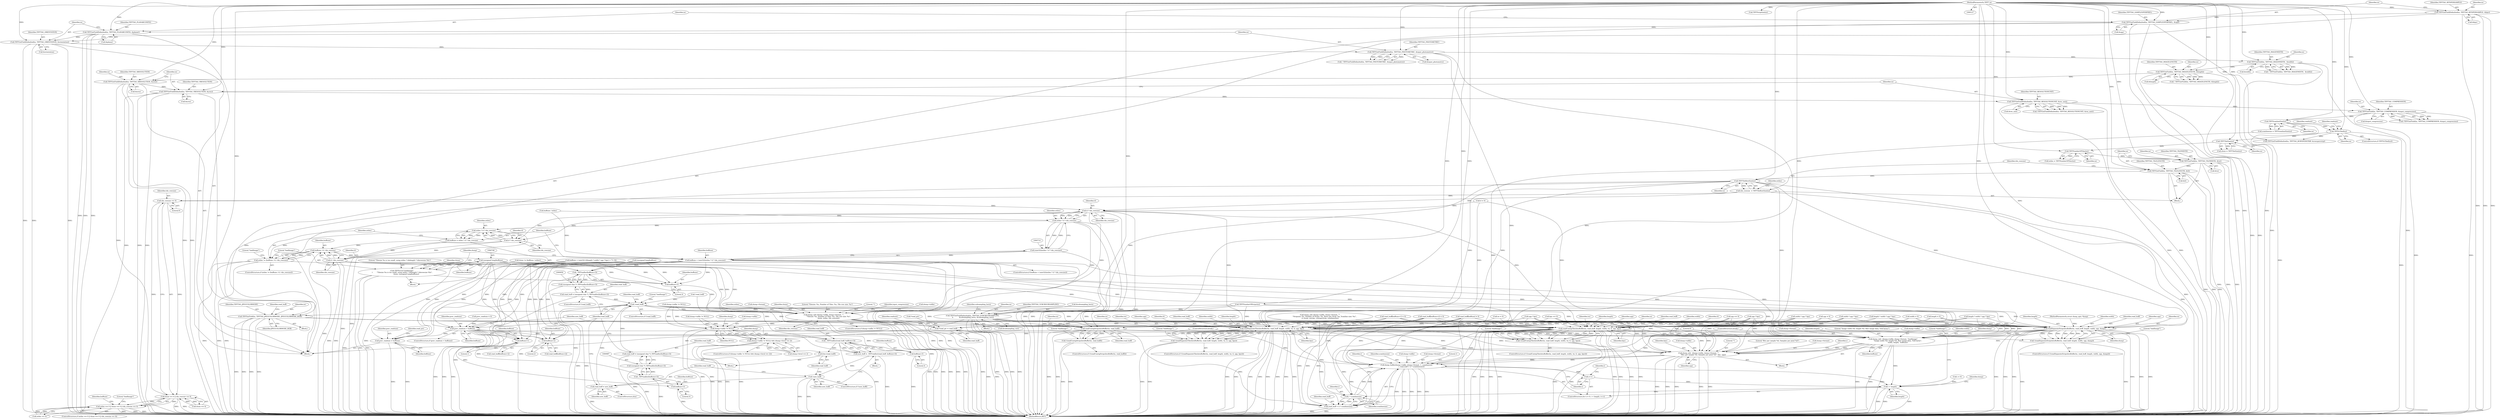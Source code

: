 digraph "0_libtiff_83a4b92815ea04969d494416eaae3d4c6b338e4a#diff-c8b4b355f9b5c06d585b23138e1c185f_5@pointer" {
"1000664" [label="(Call,TIFFGetField(in, TIFFTAG_TILELENGTH, &tl))"];
"1000659" [label="(Call,TIFFGetField(in, TIFFTAG_TILEWIDTH, &tw))"];
"1000657" [label="(Call,TIFFNumberOfTiles(in))"];
"1000653" [label="(Call,TIFFTileSize(in))"];
"1000645" [label="(Call,TIFFIsTiled(in))"];
"1000422" [label="(Call,TIFFScanlineSize(in))"];
"1000304" [label="(Call,TIFFGetField(in, TIFFTAG_COMPRESSION, &input_compression))"];
"1000294" [label="(Call,TIFFGetFieldDefaulted(in, TIFFTAG_RESOLUTIONUNIT, &res_unit))"];
"1000287" [label="(Call,TIFFGetFieldDefaulted(in, TIFFTAG_YRESOLUTION, &yres))"];
"1000282" [label="(Call,TIFFGetFieldDefaulted(in, TIFFTAG_XRESOLUTION, &xres))"];
"1000274" [label="(Call,TIFFGetField(in, TIFFTAG_IMAGELENGTH, &length))"];
"1000264" [label="(Call,TIFFGetField(in, TIFFTAG_IMAGEWIDTH,  &width))"];
"1000254" [label="(Call,TIFFGetFieldDefaulted(in, TIFFTAG_PHOTOMETRIC, &input_photometric))"];
"1000247" [label="(Call,TIFFGetFieldDefaulted(in, TIFFTAG_ORIENTATION, &orientation))"];
"1000242" [label="(Call,TIFFGetFieldDefaulted(in, TIFFTAG_PLANARCONFIG, &planar))"];
"1000237" [label="(Call,TIFFGetFieldDefaulted(in, TIFFTAG_SAMPLESPERPIXEL, &spp))"];
"1000232" [label="(Call,TIFFGetFieldDefaulted(in, TIFFTAG_BITSPERSAMPLE, &bps))"];
"1000128" [label="(MethodParameterIn,TIFF* in)"];
"1000671" [label="(Call,TIFFTileRowSize(in))"];
"1000669" [label="(Call,tile_rowsize  = TIFFTileRowSize(in))"];
"1000682" [label="(Call,tile_rowsize == 0)"];
"1000678" [label="(Call,tlsize == 0 || tile_rowsize == 0)"];
"1000674" [label="(Call,ntiles == 0 || tlsize == 0 || tile_rowsize == 0)"];
"1000717" [label="(Call,tl * tile_rowsize)"];
"1000715" [label="(Call,ntiles * tl * tile_rowsize)"];
"1000713" [label="(Call,(uint32)(ntiles * tl * tile_rowsize))"];
"1000711" [label="(Call,buffsize < (uint32)(ntiles * tl * tile_rowsize))"];
"1000960" [label="(Call,_TIFFmalloc(buffsize+3))"];
"1000958" [label="(Call,(unsigned char *)_TIFFmalloc(buffsize+3))"];
"1000956" [label="(Call,read_buff = (unsigned char *)_TIFFmalloc(buffsize+3))"];
"1000997" [label="(Call,!read_buff)"];
"1001028" [label="(Call,*read_ptr = read_buff)"];
"1001043" [label="(Call,readContigStripsIntoBuffer(in, read_buff))"];
"1001042" [label="(Call,!(readContigStripsIntoBuffer(in, read_buff)))"];
"1001170" [label="(Call,dump_buffer(dump->infile, dump->format, 1, scanlinesize, \n                  i, read_buff + (i * scanlinesize)))"];
"1001168" [label="(Call,i++)"];
"1001165" [label="(Call,i < length)"];
"1001182" [label="(Call,i * scanlinesize)"];
"1001180" [label="(Call,read_buff + (i * scanlinesize))"];
"1001057" [label="(Call,readSeparateStripsIntoBuffer(in, read_buff, length, width, spp, dump))"];
"1001056" [label="(Call,!(readSeparateStripsIntoBuffer(in, read_buff, length, width, spp, dump)))"];
"1001138" [label="(Call,dump_info  (dump->infile, dump->format, \"loadImage\", \n                \"Image width %d, length %d, Raw image data, %4d bytes\",\n                width, length,  buffsize))"];
"1001150" [label="(Call,dump_info  (dump->infile, dump->format, \"\", \n                \"Bits per sample %d, Samples per pixel %d\", bps, spp))"];
"1001080" [label="(Call,readContigTilesIntoBuffer(in, read_buff, length, width, tw, tl, spp, bps))"];
"1001079" [label="(Call,!(readContigTilesIntoBuffer(in, read_buff, length, width, tw, tl, spp, bps)))"];
"1001100" [label="(Call,readSeparateTilesIntoBuffer(in, read_buff, length, width, tw, tl, spp, bps))"];
"1001099" [label="(Call,!(readSeparateTilesIntoBuffer(in, read_buff, length, width, tw, tl, spp, bps)))"];
"1000961" [label="(Call,buffsize+3)"];
"1000967" [label="(Call,prev_readsize < buffsize)"];
"1000973" [label="(Call,_TIFFrealloc(read_buff, buffsize+3))"];
"1000971" [label="(Call,new_buff = _TIFFrealloc(read_buff, buffsize+3))"];
"1000979" [label="(Call,!new_buff)"];
"1000993" [label="(Call,read_buff = new_buff)"];
"1000982" [label="(Call,free (read_buff))"];
"1000975" [label="(Call,buffsize+3)"];
"1000988" [label="(Call,_TIFFmalloc(buffsize+3))"];
"1000986" [label="(Call,(unsigned char *)_TIFFmalloc(buffsize+3))"];
"1000984" [label="(Call,read_buff = (unsigned char *)_TIFFmalloc(buffsize+3))"];
"1000989" [label="(Call,buffsize+3)"];
"1001014" [label="(Call,buffsize+1)"];
"1001021" [label="(Call,buffsize+2)"];
"1001025" [label="(Call,prev_readsize = buffsize)"];
"1000723" [label="(Call,ntiles * tl * tile_rowsize)"];
"1000721" [label="(Call,buffsize = ntiles * tl * tile_rowsize)"];
"1000731" [label="(Call,buffsize / tl / tile_rowsize)"];
"1000729" [label="(Call,ntiles != (buffsize / tl / tile_rowsize))"];
"1000756" [label="(Call,dump_info (dump->infile, dump->format, \"\", \n                 \"Tilesize: %u, Number of Tiles: %u, Tile row size: %u\",\n                 tlsize, ntiles, tile_rowsize))"];
"1001127" [label="(Call,dump->infile != NULL)"];
"1001126" [label="(Call,(dump->infile != NULL) && (dump->level == 2))"];
"1000747" [label="(Call,(unsigned long)buffsize)"];
"1000743" [label="(Call,TIFFError(\"loadImage\",\n\t        \"Tilesize %u is too small, using ntiles * tilelength * tilerowsize %lu\",\n                tlsize, (unsigned long)buffsize))"];
"1000725" [label="(Call,tl * tile_rowsize)"];
"1000733" [label="(Call,tl / tile_rowsize)"];
"1000914" [label="(Call,TIFFSetField(in, TIFFTAG_JPEGCOLORMODE, JPEGCOLORMODE_RGB))"];
"1000925" [label="(Call,TIFFGetFieldDefaulted(in, TIFFTAG_YCBCRSUBSAMPLING,\n \t\t           &subsampling_horiz, &subsampling_vert))"];
"1001142" [label="(Call,dump->format)"];
"1000253" [label="(Call,! TIFFGetFieldDefaulted(in, TIFFTAG_PHOTOMETRIC, &input_photometric))"];
"1000660" [label="(Identifier,in)"];
"1000718" [label="(Identifier,tl)"];
"1000264" [label="(Call,TIFFGetField(in, TIFFTAG_IMAGEWIDTH,  &width))"];
"1000744" [label="(Literal,\"loadImage\")"];
"1001033" [label="(Identifier,readunit)"];
"1000243" [label="(Identifier,in)"];
"1000670" [label="(Identifier,tile_rowsize)"];
"1000293" [label="(Call,!TIFFGetFieldDefaulted(in, TIFFTAG_RESOLUTIONUNIT, &res_unit))"];
"1001088" [label="(Identifier,bps)"];
"1000646" [label="(Identifier,in)"];
"1001182" [label="(Call,i * scanlinesize)"];
"1001085" [label="(Identifier,tw)"];
"1000976" [label="(Identifier,buffsize)"];
"1000422" [label="(Call,TIFFScanlineSize(in))"];
"1000756" [label="(Call,dump_info (dump->infile, dump->format, \"\", \n                 \"Tilesize: %u, Number of Tiles: %u, Tile row size: %u\",\n                 tlsize, ntiles, tile_rowsize))"];
"1001060" [label="(Identifier,length)"];
"1001179" [label="(Identifier,i)"];
"1000132" [label="(Block,)"];
"1000729" [label="(Call,ntiles != (buffsize / tl / tile_rowsize))"];
"1000749" [label="(Identifier,buffsize)"];
"1000263" [label="(Call,! TIFFGetField(in, TIFFTAG_IMAGEWIDTH,  &width))"];
"1001178" [label="(Identifier,scanlinesize)"];
"1000972" [label="(Identifier,new_buff)"];
"1000984" [label="(Call,read_buff = (unsigned char *)_TIFFmalloc(buffsize+3))"];
"1000975" [label="(Call,buffsize+3)"];
"1000970" [label="(Block,)"];
"1000738" [label="(Literal,\"loadImage\")"];
"1000678" [label="(Call,tlsize == 0 || tile_rowsize == 0)"];
"1000296" [label="(Identifier,TIFFTAG_RESOLUTIONUNIT)"];
"1000979" [label="(Call,!new_buff)"];
"1000986" [label="(Call,(unsigned char *)_TIFFmalloc(buffsize+3))"];
"1000289" [label="(Identifier,TIFFTAG_YRESOLUTION)"];
"1000873" [label="(Call,width * spp * bps)"];
"1001083" [label="(Identifier,length)"];
"1000734" [label="(Identifier,tl)"];
"1000645" [label="(Call,TIFFIsTiled(in))"];
"1000757" [label="(Call,dump->infile)"];
"1000916" [label="(Identifier,TIFFTAG_JPEGCOLORMODE)"];
"1000284" [label="(Identifier,TIFFTAG_XRESOLUTION)"];
"1000128" [label="(MethodParameterIn,TIFF* in)"];
"1000209" [label="(Call,tl = 0)"];
"1001011" [label="(Call,read_buff[buffsize+1] = 0)"];
"1001078" [label="(ControlStructure,if (!(readContigTilesIntoBuffer(in, read_buff, length, width, tw, tl, spp, bps))))"];
"1000992" [label="(ControlStructure,else)"];
"1000659" [label="(Call,TIFFGetField(in, TIFFTAG_TILEWIDTH, &tw))"];
"1000743" [label="(Call,TIFFError(\"loadImage\",\n\t        \"Tilesize %u is too small, using ntiles * tilelength * tilerowsize %lu\",\n                tlsize, (unsigned long)buffsize))"];
"1000700" [label="(Call,buffsize / ntiles)"];
"1000723" [label="(Call,ntiles * tl * tile_rowsize)"];
"1000674" [label="(Call,ntiles == 0 || tlsize == 0 || tile_rowsize == 0)"];
"1000285" [label="(Call,&xres)"];
"1001099" [label="(Call,!(readSeparateTilesIntoBuffer(in, read_buff, length, width, tw, tl, spp, bps)))"];
"1001187" [label="(MethodReturn,RET)"];
"1000664" [label="(Call,TIFFGetField(in, TIFFTAG_TILELENGTH, &tl))"];
"1000667" [label="(Call,&tl)"];
"1000257" [label="(Call,&input_photometric)"];
"1001045" [label="(Identifier,read_buff)"];
"1001161" [label="(ControlStructure,for (i = 0; i < length; i++))"];
"1000250" [label="(Call,&orientation)"];
"1001181" [label="(Identifier,read_buff)"];
"1000893" [label="(Call,dump_info (dump->infile, dump->format, \"\",\n                 \"Stripsize: %u, Number of Strips: %u, Rows per Strip: %u, Scanline size: %u\",\n\t\t stsize, nstrips, rowsperstrip, scanlinesize))"];
"1001087" [label="(Identifier,spp)"];
"1000657" [label="(Call,TIFFNumberOfTiles(in))"];
"1001022" [label="(Identifier,buffsize)"];
"1000966" [label="(ControlStructure,if (prev_readsize < buffsize))"];
"1000766" [label="(Identifier,ntiles)"];
"1000290" [label="(Call,&yres)"];
"1001105" [label="(Identifier,tw)"];
"1001012" [label="(Call,read_buff[buffsize+1])"];
"1001057" [label="(Call,readSeparateStripsIntoBuffer(in, read_buff, length, width, spp, dump))"];
"1000982" [label="(Call,free (read_buff))"];
"1001125" [label="(ControlStructure,if ((dump->infile != NULL) && (dump->level == 2)))"];
"1000732" [label="(Identifier,buffsize)"];
"1000306" [label="(Identifier,TIFFTAG_COMPRESSION)"];
"1000675" [label="(Call,ntiles == 0)"];
"1000957" [label="(Identifier,read_buff)"];
"1001079" [label="(Call,!(readContigTilesIntoBuffer(in, read_buff, length, width, tw, tl, spp, bps)))"];
"1000725" [label="(Call,tl * tile_rowsize)"];
"1001006" [label="(Call,read_buff[buffsize] = 0)"];
"1000297" [label="(Call,&res_unit)"];
"1001081" [label="(Identifier,in)"];
"1000925" [label="(Call,TIFFGetFieldDefaulted(in, TIFFTAG_YCBCRSUBSAMPLING,\n \t\t           &subsampling_horiz, &subsampling_vert))"];
"1000781" [label="(Call,TIFFStripSize(in))"];
"1000661" [label="(Identifier,TIFFTAG_TILEWIDTH)"];
"1000658" [label="(Identifier,in)"];
"1001149" [label="(Identifier,buffsize)"];
"1001019" [label="(Call,read_buff[buffsize+2])"];
"1000731" [label="(Call,buffsize / tl / tile_rowsize)"];
"1001137" [label="(Block,)"];
"1001066" [label="(Literal,\"loadImage\")"];
"1000713" [label="(Call,(uint32)(ntiles * tl * tile_rowsize))"];
"1000851" [label="(Call,buffsize < (uint32) (((length * width * spp * bps) + 7) / 8))"];
"1001107" [label="(Identifier,spp)"];
"1000983" [label="(Identifier,read_buff)"];
"1000721" [label="(Call,buffsize = ntiles * tl * tile_rowsize)"];
"1000720" [label="(Block,)"];
"1000760" [label="(Call,dump->format)"];
"1000294" [label="(Call,TIFFGetFieldDefaulted(in, TIFFTAG_RESOLUTIONUNIT, &res_unit))"];
"1000235" [label="(Call,&bps)"];
"1000973" [label="(Call,_TIFFrealloc(read_buff, buffsize+3))"];
"1000716" [label="(Identifier,ntiles)"];
"1001015" [label="(Identifier,buffsize)"];
"1001018" [label="(Call,read_buff[buffsize+2] = 0)"];
"1000960" [label="(Call,_TIFFmalloc(buffsize+3))"];
"1000283" [label="(Identifier,in)"];
"1000288" [label="(Identifier,in)"];
"1001162" [label="(Call,i = 0)"];
"1000981" [label="(Block,)"];
"1000928" [label="(Call,&subsampling_horiz)"];
"1001027" [label="(Identifier,buffsize)"];
"1000662" [label="(Call,&tw)"];
"1001031" [label="(Identifier,read_buff)"];
"1001055" [label="(ControlStructure,if (!(readSeparateStripsIntoBuffer(in, read_buff, length, width, spp, dump))))"];
"1000969" [label="(Identifier,buffsize)"];
"1000276" [label="(Identifier,TIFFTAG_IMAGELENGTH)"];
"1001016" [label="(Literal,1)"];
"1000989" [label="(Call,buffsize+3)"];
"1001148" [label="(Identifier,length)"];
"1000728" [label="(ControlStructure,if (ntiles != (buffsize / tl / tile_rowsize)))"];
"1001030" [label="(Identifier,read_ptr)"];
"1000875" [label="(Call,spp * bps)"];
"1000287" [label="(Call,TIFFGetFieldDefaulted(in, TIFFTAG_YRESOLUTION, &yres))"];
"1000961" [label="(Call,buffsize+3)"];
"1001131" [label="(Identifier,NULL)"];
"1000248" [label="(Identifier,in)"];
"1001008" [label="(Identifier,read_buff)"];
"1001071" [label="(ControlStructure,break;)"];
"1001116" [label="(ControlStructure,break;)"];
"1000995" [label="(Identifier,new_buff)"];
"1000861" [label="(Call,spp * bps)"];
"1000671" [label="(Call,TIFFTileRowSize(in))"];
"1001108" [label="(Identifier,bps)"];
"1001171" [label="(Call,dump->infile)"];
"1000963" [label="(Literal,3)"];
"1000275" [label="(Identifier,in)"];
"1000717" [label="(Call,tl * tile_rowsize)"];
"1000715" [label="(Call,ntiles * tl * tile_rowsize)"];
"1000727" [label="(Identifier,tile_rowsize)"];
"1000673" [label="(ControlStructure,if (ntiles == 0 || tlsize == 0 || tile_rowsize == 0))"];
"1000205" [label="(Call,tw = 0)"];
"1001165" [label="(Call,i < length)"];
"1000991" [label="(Literal,3)"];
"1000649" [label="(Identifier,readunit)"];
"1000726" [label="(Identifier,tl)"];
"1000305" [label="(Identifier,in)"];
"1000665" [label="(Identifier,in)"];
"1001098" [label="(ControlStructure,if (!(readSeparateTilesIntoBuffer(in, read_buff, length, width, tw, tl, spp, bps))))"];
"1001056" [label="(Call,!(readSeparateStripsIntoBuffer(in, read_buff, length, width, spp, dump)))"];
"1001091" [label="(Literal,\"loadImage\")"];
"1001026" [label="(Identifier,prev_readsize)"];
"1000774" [label="(Call,TIFFGetFieldDefaulted(in, TIFFTAG_ROWSPERSTRIP, &rowsperstrip))"];
"1000682" [label="(Call,tile_rowsize == 0)"];
"1001157" [label="(Literal,\"\")"];
"1001041" [label="(ControlStructure,if (!(readContigStripsIntoBuffer(in, read_buff))))"];
"1000255" [label="(Identifier,in)"];
"1000684" [label="(Literal,0)"];
"1000274" [label="(Call,TIFFGetField(in, TIFFTAG_IMAGELENGTH, &length))"];
"1000267" [label="(Call,&width)"];
"1000130" [label="(MethodParameterIn,struct dump_opts *dump)"];
"1000232" [label="(Call,TIFFGetFieldDefaulted(in, TIFFTAG_BITSPERSAMPLE, &bps))"];
"1000687" [label="(Literal,\"loadImage\")"];
"1001082" [label="(Identifier,read_buff)"];
"1000669" [label="(Call,tile_rowsize  = TIFFTileRowSize(in))"];
"1001168" [label="(Call,i++)"];
"1001101" [label="(Identifier,in)"];
"1000962" [label="(Identifier,buffsize)"];
"1000254" [label="(Call,TIFFGetFieldDefaulted(in, TIFFTAG_PHOTOMETRIC, &input_photometric))"];
"1000953" [label="(ControlStructure,if (!read_buff))"];
"1001042" [label="(Call,!(readContigStripsIntoBuffer(in, read_buff)))"];
"1001146" [label="(Literal,\"Image width %d, length %d, Raw image data, %4d bytes\")"];
"1001139" [label="(Call,dump->infile)"];
"1000719" [label="(Identifier,tile_rowsize)"];
"1000985" [label="(Identifier,read_buff)"];
"1000295" [label="(Identifier,in)"];
"1000282" [label="(Call,TIFFGetFieldDefaulted(in, TIFFTAG_XRESOLUTION, &xres))"];
"1000683" [label="(Identifier,tile_rowsize)"];
"1000968" [label="(Identifier,prev_readsize)"];
"1001084" [label="(Identifier,width)"];
"1000307" [label="(Call,&input_compression)"];
"1000967" [label="(Call,prev_readsize < buffsize)"];
"1000244" [label="(Identifier,TIFFTAG_PLANARCONFIG)"];
"1000751" [label="(Call,dump->infile != NULL)"];
"1000423" [label="(Identifier,in)"];
"1000159" [label="(Call,spp = 0)"];
"1001111" [label="(Literal,\"loadImage\")"];
"1000266" [label="(Identifier,TIFFTAG_IMAGEWIDTH)"];
"1000974" [label="(Identifier,read_buff)"];
"1001167" [label="(Identifier,length)"];
"1001184" [label="(Identifier,scanlinesize)"];
"1001063" [label="(Identifier,dump)"];
"1000935" [label="(Identifier,subsampling_horiz)"];
"1001061" [label="(Identifier,width)"];
"1000629" [label="(Call,bps == 0)"];
"1000988" [label="(Call,_TIFFmalloc(buffsize+3))"];
"1000420" [label="(Call,scanlinesize = TIFFScanlineSize(in))"];
"1000273" [label="(Call,! TIFFGetField(in, TIFFTAG_IMAGELENGTH, &length))"];
"1001127" [label="(Call,dump->infile != NULL)"];
"1001170" [label="(Call,dump_buffer(dump->infile, dump->format, 1, scanlinesize, \n                  i, read_buff + (i * scanlinesize)))"];
"1001106" [label="(Identifier,tl)"];
"1001059" [label="(Identifier,read_buff)"];
"1001048" [label="(Literal,\"loadImage\")"];
"1000247" [label="(Call,TIFFGetFieldDefaulted(in, TIFFTAG_ORIENTATION, &orientation))"];
"1000710" [label="(ControlStructure,if (buffsize < (uint32)(ntiles * tl * tile_rowsize)))"];
"1000303" [label="(Call,!TIFFGetField(in, TIFFTAG_COMPRESSION, &input_compression))"];
"1000237" [label="(Call,TIFFGetFieldDefaulted(in, TIFFTAG_SAMPLESPERPIXEL, &spp))"];
"1000240" [label="(Call,&spp)"];
"1001150" [label="(Call,dump_info  (dump->infile, dump->format, \"\", \n                \"Bits per sample %d, Samples per pixel %d\", bps, spp))"];
"1000888" [label="(Call,dump->infile != NULL)"];
"1001166" [label="(Identifier,i)"];
"1001158" [label="(Literal,\"Bits per sample %d, Samples per pixel %d\")"];
"1000735" [label="(Identifier,tile_rowsize)"];
"1000930" [label="(Call,&subsampling_vert)"];
"1000242" [label="(Call,TIFFGetFieldDefaulted(in, TIFFTAG_PLANARCONFIG, &planar))"];
"1001014" [label="(Call,buffsize+1)"];
"1001180" [label="(Call,read_buff + (i * scanlinesize))"];
"1000698" [label="(Call,tlsize != (buffsize / ntiles))"];
"1000746" [label="(Identifier,tlsize)"];
"1000772" [label="(Identifier,readunit)"];
"1000956" [label="(Call,read_buff = (unsigned char *)_TIFFmalloc(buffsize+3))"];
"1000753" [label="(Identifier,dump)"];
"1000750" [label="(ControlStructure,if (dump->infile != NULL))"];
"1001183" [label="(Identifier,i)"];
"1001001" [label="(Literal,\"loadImage\")"];
"1000654" [label="(Identifier,in)"];
"1000672" [label="(Identifier,in)"];
"1001154" [label="(Call,dump->format)"];
"1000978" [label="(ControlStructure,if (!new_buff))"];
"1000977" [label="(Literal,3)"];
"1000733" [label="(Call,tl / tile_rowsize)"];
"1001023" [label="(Literal,2)"];
"1000644" [label="(ControlStructure,if (TIFFIsTiled(in)))"];
"1000239" [label="(Identifier,TIFFTAG_SAMPLESPERPIXEL)"];
"1000765" [label="(Identifier,tlsize)"];
"1001134" [label="(Identifier,dump)"];
"1000914" [label="(Call,TIFFSetField(in, TIFFTAG_JPEGCOLORMODE, JPEGCOLORMODE_RGB))"];
"1000651" [label="(Call,tlsize = TIFFTileSize(in))"];
"1000884" [label="(Call,(unsigned long)buffsize)"];
"1001021" [label="(Call,buffsize+2)"];
"1000711" [label="(Call,buffsize < (uint32)(ntiles * tl * tile_rowsize))"];
"1001102" [label="(Identifier,read_buff)"];
"1000994" [label="(Identifier,read_buff)"];
"1000745" [label="(Literal,\"Tilesize %u is too small, using ntiles * tilelength * tilerowsize %lu\")"];
"1000859" [label="(Call,width * spp * bps)"];
"1001140" [label="(Identifier,dump)"];
"1001043" [label="(Call,readContigStripsIntoBuffer(in, read_buff))"];
"1000676" [label="(Identifier,ntiles)"];
"1001145" [label="(Literal,\"loadImage\")"];
"1001172" [label="(Identifier,dump)"];
"1001163" [label="(Identifier,i)"];
"1000764" [label="(Literal,\"Tilesize: %u, Number of Tiles: %u, Tile row size: %u\")"];
"1000924" [label="(Block,)"];
"1000724" [label="(Identifier,ntiles)"];
"1000926" [label="(Identifier,in)"];
"1000871" [label="(Call,length * width * spp * bps)"];
"1000693" [label="(Identifier,buffsize)"];
"1001044" [label="(Identifier,in)"];
"1000265" [label="(Identifier,in)"];
"1001138" [label="(Call,dump_info  (dump->infile, dump->format, \"loadImage\", \n                \"Image width %d, length %d, Raw image data, %4d bytes\",\n                width, length,  buffsize))"];
"1000245" [label="(Call,&planar)"];
"1001169" [label="(Identifier,i)"];
"1000915" [label="(Identifier,in)"];
"1001028" [label="(Call,*read_ptr = read_buff)"];
"1001025" [label="(Call,prev_readsize = buffsize)"];
"1001132" [label="(Call,dump->level == 2)"];
"1000767" [label="(Identifier,tile_rowsize)"];
"1001080" [label="(Call,readContigTilesIntoBuffer(in, read_buff, length, width, tw, tl, spp, bps))"];
"1000910" [label="(Block,)"];
"1001186" [label="(Literal,0)"];
"1001100" [label="(Call,readSeparateTilesIntoBuffer(in, read_buff, length, width, tw, tl, spp, bps))"];
"1000730" [label="(Identifier,ntiles)"];
"1001159" [label="(Identifier,bps)"];
"1000712" [label="(Identifier,buffsize)"];
"1000679" [label="(Call,tlsize == 0)"];
"1000256" [label="(Identifier,TIFFTAG_PHOTOMETRIC)"];
"1000980" [label="(Identifier,new_buff)"];
"1000653" [label="(Call,TIFFTileSize(in))"];
"1001174" [label="(Call,dump->format)"];
"1000917" [label="(Identifier,JPEGCOLORMODE_RGB)"];
"1000785" [label="(Call,TIFFNumberOfStrips(in))"];
"1000747" [label="(Call,(unsigned long)buffsize)"];
"1000998" [label="(Identifier,read_buff)"];
"1000971" [label="(Call,new_buff = _TIFFrealloc(read_buff, buffsize+3))"];
"1000185" [label="(Call,length = 0)"];
"1000655" [label="(Call,ntiles = TIFFNumberOfTiles(in))"];
"1001104" [label="(Identifier,width)"];
"1000996" [label="(ControlStructure,if (!read_buff))"];
"1001160" [label="(Identifier,spp)"];
"1000181" [label="(Call,width = 0)"];
"1000763" [label="(Literal,\"\")"];
"1000233" [label="(Identifier,in)"];
"1001128" [label="(Call,dump->infile)"];
"1000722" [label="(Identifier,buffsize)"];
"1000632" [label="(Call,spp == 0)"];
"1001151" [label="(Call,dump->infile)"];
"1000908" [label="(Identifier,input_compression)"];
"1000993" [label="(Call,read_buff = new_buff)"];
"1000304" [label="(Call,TIFFGetField(in, TIFFTAG_COMPRESSION, &input_compression))"];
"1000997" [label="(Call,!read_buff)"];
"1001062" [label="(Identifier,spp)"];
"1001126" [label="(Call,(dump->infile != NULL) && (dump->level == 2))"];
"1000647" [label="(Block,)"];
"1000990" [label="(Identifier,buffsize)"];
"1001147" [label="(Identifier,width)"];
"1000927" [label="(Identifier,TIFFTAG_YCBCRSUBSAMPLING)"];
"1001152" [label="(Identifier,dump)"];
"1001103" [label="(Identifier,length)"];
"1001029" [label="(Call,*read_ptr)"];
"1000954" [label="(Call,!read_buff)"];
"1000238" [label="(Identifier,in)"];
"1000958" [label="(Call,(unsigned char *)_TIFFmalloc(buffsize+3))"];
"1000950" [label="(Identifier,read_buff)"];
"1000234" [label="(Identifier,TIFFTAG_BITSPERSAMPLE)"];
"1000666" [label="(Identifier,TIFFTAG_TILELENGTH)"];
"1001177" [label="(Literal,1)"];
"1000857" [label="(Call,length * width * spp * bps)"];
"1001086" [label="(Identifier,tl)"];
"1000249" [label="(Identifier,TIFFTAG_ORIENTATION)"];
"1000277" [label="(Call,&length)"];
"1001058" [label="(Identifier,in)"];
"1000229" [label="(Call,prev_readsize = 0)"];
"1000664" -> "1000647"  [label="AST: "];
"1000664" -> "1000667"  [label="CFG: "];
"1000665" -> "1000664"  [label="AST: "];
"1000666" -> "1000664"  [label="AST: "];
"1000667" -> "1000664"  [label="AST: "];
"1000670" -> "1000664"  [label="CFG: "];
"1000664" -> "1001187"  [label="DDG: "];
"1000664" -> "1001187"  [label="DDG: "];
"1000664" -> "1001187"  [label="DDG: "];
"1000659" -> "1000664"  [label="DDG: "];
"1000128" -> "1000664"  [label="DDG: "];
"1000664" -> "1000671"  [label="DDG: "];
"1000659" -> "1000647"  [label="AST: "];
"1000659" -> "1000662"  [label="CFG: "];
"1000660" -> "1000659"  [label="AST: "];
"1000661" -> "1000659"  [label="AST: "];
"1000662" -> "1000659"  [label="AST: "];
"1000665" -> "1000659"  [label="CFG: "];
"1000659" -> "1001187"  [label="DDG: "];
"1000659" -> "1001187"  [label="DDG: "];
"1000659" -> "1001187"  [label="DDG: "];
"1000657" -> "1000659"  [label="DDG: "];
"1000128" -> "1000659"  [label="DDG: "];
"1000657" -> "1000655"  [label="AST: "];
"1000657" -> "1000658"  [label="CFG: "];
"1000658" -> "1000657"  [label="AST: "];
"1000655" -> "1000657"  [label="CFG: "];
"1000657" -> "1000655"  [label="DDG: "];
"1000653" -> "1000657"  [label="DDG: "];
"1000128" -> "1000657"  [label="DDG: "];
"1000653" -> "1000651"  [label="AST: "];
"1000653" -> "1000654"  [label="CFG: "];
"1000654" -> "1000653"  [label="AST: "];
"1000651" -> "1000653"  [label="CFG: "];
"1000653" -> "1000651"  [label="DDG: "];
"1000645" -> "1000653"  [label="DDG: "];
"1000128" -> "1000653"  [label="DDG: "];
"1000645" -> "1000644"  [label="AST: "];
"1000645" -> "1000646"  [label="CFG: "];
"1000646" -> "1000645"  [label="AST: "];
"1000649" -> "1000645"  [label="CFG: "];
"1000772" -> "1000645"  [label="CFG: "];
"1000645" -> "1001187"  [label="DDG: "];
"1000422" -> "1000645"  [label="DDG: "];
"1000128" -> "1000645"  [label="DDG: "];
"1000645" -> "1000774"  [label="DDG: "];
"1000422" -> "1000420"  [label="AST: "];
"1000422" -> "1000423"  [label="CFG: "];
"1000423" -> "1000422"  [label="AST: "];
"1000420" -> "1000422"  [label="CFG: "];
"1000422" -> "1001187"  [label="DDG: "];
"1000422" -> "1000420"  [label="DDG: "];
"1000304" -> "1000422"  [label="DDG: "];
"1000128" -> "1000422"  [label="DDG: "];
"1000304" -> "1000303"  [label="AST: "];
"1000304" -> "1000307"  [label="CFG: "];
"1000305" -> "1000304"  [label="AST: "];
"1000306" -> "1000304"  [label="AST: "];
"1000307" -> "1000304"  [label="AST: "];
"1000303" -> "1000304"  [label="CFG: "];
"1000304" -> "1001187"  [label="DDG: "];
"1000304" -> "1001187"  [label="DDG: "];
"1000304" -> "1000303"  [label="DDG: "];
"1000304" -> "1000303"  [label="DDG: "];
"1000304" -> "1000303"  [label="DDG: "];
"1000294" -> "1000304"  [label="DDG: "];
"1000128" -> "1000304"  [label="DDG: "];
"1000294" -> "1000293"  [label="AST: "];
"1000294" -> "1000297"  [label="CFG: "];
"1000295" -> "1000294"  [label="AST: "];
"1000296" -> "1000294"  [label="AST: "];
"1000297" -> "1000294"  [label="AST: "];
"1000293" -> "1000294"  [label="CFG: "];
"1000294" -> "1001187"  [label="DDG: "];
"1000294" -> "1001187"  [label="DDG: "];
"1000294" -> "1000293"  [label="DDG: "];
"1000294" -> "1000293"  [label="DDG: "];
"1000294" -> "1000293"  [label="DDG: "];
"1000287" -> "1000294"  [label="DDG: "];
"1000128" -> "1000294"  [label="DDG: "];
"1000287" -> "1000132"  [label="AST: "];
"1000287" -> "1000290"  [label="CFG: "];
"1000288" -> "1000287"  [label="AST: "];
"1000289" -> "1000287"  [label="AST: "];
"1000290" -> "1000287"  [label="AST: "];
"1000295" -> "1000287"  [label="CFG: "];
"1000287" -> "1001187"  [label="DDG: "];
"1000287" -> "1001187"  [label="DDG: "];
"1000287" -> "1001187"  [label="DDG: "];
"1000282" -> "1000287"  [label="DDG: "];
"1000128" -> "1000287"  [label="DDG: "];
"1000282" -> "1000132"  [label="AST: "];
"1000282" -> "1000285"  [label="CFG: "];
"1000283" -> "1000282"  [label="AST: "];
"1000284" -> "1000282"  [label="AST: "];
"1000285" -> "1000282"  [label="AST: "];
"1000288" -> "1000282"  [label="CFG: "];
"1000282" -> "1001187"  [label="DDG: "];
"1000282" -> "1001187"  [label="DDG: "];
"1000282" -> "1001187"  [label="DDG: "];
"1000274" -> "1000282"  [label="DDG: "];
"1000128" -> "1000282"  [label="DDG: "];
"1000274" -> "1000273"  [label="AST: "];
"1000274" -> "1000277"  [label="CFG: "];
"1000275" -> "1000274"  [label="AST: "];
"1000276" -> "1000274"  [label="AST: "];
"1000277" -> "1000274"  [label="AST: "];
"1000273" -> "1000274"  [label="CFG: "];
"1000274" -> "1001187"  [label="DDG: "];
"1000274" -> "1001187"  [label="DDG: "];
"1000274" -> "1000273"  [label="DDG: "];
"1000274" -> "1000273"  [label="DDG: "];
"1000274" -> "1000273"  [label="DDG: "];
"1000264" -> "1000274"  [label="DDG: "];
"1000128" -> "1000274"  [label="DDG: "];
"1000264" -> "1000263"  [label="AST: "];
"1000264" -> "1000267"  [label="CFG: "];
"1000265" -> "1000264"  [label="AST: "];
"1000266" -> "1000264"  [label="AST: "];
"1000267" -> "1000264"  [label="AST: "];
"1000263" -> "1000264"  [label="CFG: "];
"1000264" -> "1001187"  [label="DDG: "];
"1000264" -> "1001187"  [label="DDG: "];
"1000264" -> "1000263"  [label="DDG: "];
"1000264" -> "1000263"  [label="DDG: "];
"1000264" -> "1000263"  [label="DDG: "];
"1000254" -> "1000264"  [label="DDG: "];
"1000128" -> "1000264"  [label="DDG: "];
"1000254" -> "1000253"  [label="AST: "];
"1000254" -> "1000257"  [label="CFG: "];
"1000255" -> "1000254"  [label="AST: "];
"1000256" -> "1000254"  [label="AST: "];
"1000257" -> "1000254"  [label="AST: "];
"1000253" -> "1000254"  [label="CFG: "];
"1000254" -> "1001187"  [label="DDG: "];
"1000254" -> "1001187"  [label="DDG: "];
"1000254" -> "1000253"  [label="DDG: "];
"1000254" -> "1000253"  [label="DDG: "];
"1000254" -> "1000253"  [label="DDG: "];
"1000247" -> "1000254"  [label="DDG: "];
"1000128" -> "1000254"  [label="DDG: "];
"1000247" -> "1000132"  [label="AST: "];
"1000247" -> "1000250"  [label="CFG: "];
"1000248" -> "1000247"  [label="AST: "];
"1000249" -> "1000247"  [label="AST: "];
"1000250" -> "1000247"  [label="AST: "];
"1000255" -> "1000247"  [label="CFG: "];
"1000247" -> "1001187"  [label="DDG: "];
"1000247" -> "1001187"  [label="DDG: "];
"1000247" -> "1001187"  [label="DDG: "];
"1000242" -> "1000247"  [label="DDG: "];
"1000128" -> "1000247"  [label="DDG: "];
"1000242" -> "1000132"  [label="AST: "];
"1000242" -> "1000245"  [label="CFG: "];
"1000243" -> "1000242"  [label="AST: "];
"1000244" -> "1000242"  [label="AST: "];
"1000245" -> "1000242"  [label="AST: "];
"1000248" -> "1000242"  [label="CFG: "];
"1000242" -> "1001187"  [label="DDG: "];
"1000242" -> "1001187"  [label="DDG: "];
"1000242" -> "1001187"  [label="DDG: "];
"1000237" -> "1000242"  [label="DDG: "];
"1000128" -> "1000242"  [label="DDG: "];
"1000237" -> "1000132"  [label="AST: "];
"1000237" -> "1000240"  [label="CFG: "];
"1000238" -> "1000237"  [label="AST: "];
"1000239" -> "1000237"  [label="AST: "];
"1000240" -> "1000237"  [label="AST: "];
"1000243" -> "1000237"  [label="CFG: "];
"1000237" -> "1001187"  [label="DDG: "];
"1000237" -> "1001187"  [label="DDG: "];
"1000237" -> "1001187"  [label="DDG: "];
"1000232" -> "1000237"  [label="DDG: "];
"1000128" -> "1000237"  [label="DDG: "];
"1000232" -> "1000132"  [label="AST: "];
"1000232" -> "1000235"  [label="CFG: "];
"1000233" -> "1000232"  [label="AST: "];
"1000234" -> "1000232"  [label="AST: "];
"1000235" -> "1000232"  [label="AST: "];
"1000238" -> "1000232"  [label="CFG: "];
"1000232" -> "1001187"  [label="DDG: "];
"1000232" -> "1001187"  [label="DDG: "];
"1000232" -> "1001187"  [label="DDG: "];
"1000128" -> "1000232"  [label="DDG: "];
"1000128" -> "1000127"  [label="AST: "];
"1000128" -> "1001187"  [label="DDG: "];
"1000128" -> "1000671"  [label="DDG: "];
"1000128" -> "1000774"  [label="DDG: "];
"1000128" -> "1000781"  [label="DDG: "];
"1000128" -> "1000785"  [label="DDG: "];
"1000128" -> "1000914"  [label="DDG: "];
"1000128" -> "1000925"  [label="DDG: "];
"1000128" -> "1001043"  [label="DDG: "];
"1000128" -> "1001057"  [label="DDG: "];
"1000128" -> "1001080"  [label="DDG: "];
"1000128" -> "1001100"  [label="DDG: "];
"1000671" -> "1000669"  [label="AST: "];
"1000671" -> "1000672"  [label="CFG: "];
"1000672" -> "1000671"  [label="AST: "];
"1000669" -> "1000671"  [label="CFG: "];
"1000671" -> "1001187"  [label="DDG: "];
"1000671" -> "1000669"  [label="DDG: "];
"1000671" -> "1000914"  [label="DDG: "];
"1000671" -> "1000925"  [label="DDG: "];
"1000671" -> "1001043"  [label="DDG: "];
"1000671" -> "1001057"  [label="DDG: "];
"1000671" -> "1001080"  [label="DDG: "];
"1000671" -> "1001100"  [label="DDG: "];
"1000669" -> "1000647"  [label="AST: "];
"1000670" -> "1000669"  [label="AST: "];
"1000676" -> "1000669"  [label="CFG: "];
"1000669" -> "1001187"  [label="DDG: "];
"1000669" -> "1000682"  [label="DDG: "];
"1000669" -> "1000717"  [label="DDG: "];
"1000682" -> "1000678"  [label="AST: "];
"1000682" -> "1000684"  [label="CFG: "];
"1000683" -> "1000682"  [label="AST: "];
"1000684" -> "1000682"  [label="AST: "];
"1000678" -> "1000682"  [label="CFG: "];
"1000682" -> "1000678"  [label="DDG: "];
"1000682" -> "1000678"  [label="DDG: "];
"1000682" -> "1000717"  [label="DDG: "];
"1000678" -> "1000674"  [label="AST: "];
"1000678" -> "1000679"  [label="CFG: "];
"1000679" -> "1000678"  [label="AST: "];
"1000674" -> "1000678"  [label="CFG: "];
"1000678" -> "1001187"  [label="DDG: "];
"1000678" -> "1001187"  [label="DDG: "];
"1000678" -> "1000674"  [label="DDG: "];
"1000678" -> "1000674"  [label="DDG: "];
"1000679" -> "1000678"  [label="DDG: "];
"1000679" -> "1000678"  [label="DDG: "];
"1000674" -> "1000673"  [label="AST: "];
"1000674" -> "1000675"  [label="CFG: "];
"1000675" -> "1000674"  [label="AST: "];
"1000687" -> "1000674"  [label="CFG: "];
"1000693" -> "1000674"  [label="CFG: "];
"1000674" -> "1001187"  [label="DDG: "];
"1000674" -> "1001187"  [label="DDG: "];
"1000674" -> "1001187"  [label="DDG: "];
"1000675" -> "1000674"  [label="DDG: "];
"1000675" -> "1000674"  [label="DDG: "];
"1000717" -> "1000715"  [label="AST: "];
"1000717" -> "1000719"  [label="CFG: "];
"1000718" -> "1000717"  [label="AST: "];
"1000719" -> "1000717"  [label="AST: "];
"1000715" -> "1000717"  [label="CFG: "];
"1000717" -> "1001187"  [label="DDG: "];
"1000717" -> "1001187"  [label="DDG: "];
"1000717" -> "1000715"  [label="DDG: "];
"1000717" -> "1000715"  [label="DDG: "];
"1000209" -> "1000717"  [label="DDG: "];
"1000717" -> "1000725"  [label="DDG: "];
"1000717" -> "1000725"  [label="DDG: "];
"1000717" -> "1000756"  [label="DDG: "];
"1000717" -> "1001080"  [label="DDG: "];
"1000717" -> "1001100"  [label="DDG: "];
"1000715" -> "1000713"  [label="AST: "];
"1000716" -> "1000715"  [label="AST: "];
"1000713" -> "1000715"  [label="CFG: "];
"1000715" -> "1001187"  [label="DDG: "];
"1000715" -> "1001187"  [label="DDG: "];
"1000715" -> "1000713"  [label="DDG: "];
"1000715" -> "1000713"  [label="DDG: "];
"1000700" -> "1000715"  [label="DDG: "];
"1000715" -> "1000723"  [label="DDG: "];
"1000715" -> "1000756"  [label="DDG: "];
"1000713" -> "1000711"  [label="AST: "];
"1000714" -> "1000713"  [label="AST: "];
"1000711" -> "1000713"  [label="CFG: "];
"1000713" -> "1001187"  [label="DDG: "];
"1000713" -> "1000711"  [label="DDG: "];
"1000711" -> "1000710"  [label="AST: "];
"1000712" -> "1000711"  [label="AST: "];
"1000722" -> "1000711"  [label="CFG: "];
"1000753" -> "1000711"  [label="CFG: "];
"1000711" -> "1001187"  [label="DDG: "];
"1000711" -> "1001187"  [label="DDG: "];
"1000711" -> "1001187"  [label="DDG: "];
"1000700" -> "1000711"  [label="DDG: "];
"1000711" -> "1000960"  [label="DDG: "];
"1000711" -> "1000961"  [label="DDG: "];
"1000711" -> "1000967"  [label="DDG: "];
"1000711" -> "1001014"  [label="DDG: "];
"1000711" -> "1001021"  [label="DDG: "];
"1000711" -> "1001025"  [label="DDG: "];
"1000711" -> "1001138"  [label="DDG: "];
"1000960" -> "1000958"  [label="AST: "];
"1000960" -> "1000961"  [label="CFG: "];
"1000961" -> "1000960"  [label="AST: "];
"1000958" -> "1000960"  [label="CFG: "];
"1000960" -> "1001187"  [label="DDG: "];
"1000960" -> "1000958"  [label="DDG: "];
"1000851" -> "1000960"  [label="DDG: "];
"1000884" -> "1000960"  [label="DDG: "];
"1000747" -> "1000960"  [label="DDG: "];
"1000958" -> "1000956"  [label="AST: "];
"1000959" -> "1000958"  [label="AST: "];
"1000956" -> "1000958"  [label="CFG: "];
"1000958" -> "1001187"  [label="DDG: "];
"1000958" -> "1000956"  [label="DDG: "];
"1000956" -> "1000953"  [label="AST: "];
"1000957" -> "1000956"  [label="AST: "];
"1000998" -> "1000956"  [label="CFG: "];
"1000956" -> "1001187"  [label="DDG: "];
"1000956" -> "1000997"  [label="DDG: "];
"1000997" -> "1000996"  [label="AST: "];
"1000997" -> "1000998"  [label="CFG: "];
"1000998" -> "1000997"  [label="AST: "];
"1001001" -> "1000997"  [label="CFG: "];
"1001008" -> "1000997"  [label="CFG: "];
"1000997" -> "1001187"  [label="DDG: "];
"1000997" -> "1001187"  [label="DDG: "];
"1000993" -> "1000997"  [label="DDG: "];
"1000984" -> "1000997"  [label="DDG: "];
"1000954" -> "1000997"  [label="DDG: "];
"1000997" -> "1001028"  [label="DDG: "];
"1000997" -> "1001043"  [label="DDG: "];
"1000997" -> "1001057"  [label="DDG: "];
"1000997" -> "1001080"  [label="DDG: "];
"1000997" -> "1001100"  [label="DDG: "];
"1001028" -> "1000132"  [label="AST: "];
"1001028" -> "1001031"  [label="CFG: "];
"1001029" -> "1001028"  [label="AST: "];
"1001031" -> "1001028"  [label="AST: "];
"1001033" -> "1001028"  [label="CFG: "];
"1001028" -> "1001187"  [label="DDG: "];
"1001028" -> "1001187"  [label="DDG: "];
"1001011" -> "1001028"  [label="DDG: "];
"1001006" -> "1001028"  [label="DDG: "];
"1001018" -> "1001028"  [label="DDG: "];
"1001043" -> "1001042"  [label="AST: "];
"1001043" -> "1001045"  [label="CFG: "];
"1001044" -> "1001043"  [label="AST: "];
"1001045" -> "1001043"  [label="AST: "];
"1001042" -> "1001043"  [label="CFG: "];
"1001043" -> "1001187"  [label="DDG: "];
"1001043" -> "1001187"  [label="DDG: "];
"1001043" -> "1001042"  [label="DDG: "];
"1001043" -> "1001042"  [label="DDG: "];
"1000925" -> "1001043"  [label="DDG: "];
"1000785" -> "1001043"  [label="DDG: "];
"1000914" -> "1001043"  [label="DDG: "];
"1001011" -> "1001043"  [label="DDG: "];
"1001006" -> "1001043"  [label="DDG: "];
"1001018" -> "1001043"  [label="DDG: "];
"1001043" -> "1001170"  [label="DDG: "];
"1001043" -> "1001180"  [label="DDG: "];
"1001042" -> "1001041"  [label="AST: "];
"1001048" -> "1001042"  [label="CFG: "];
"1001071" -> "1001042"  [label="CFG: "];
"1001042" -> "1001187"  [label="DDG: "];
"1001042" -> "1001187"  [label="DDG: "];
"1001170" -> "1001161"  [label="AST: "];
"1001170" -> "1001180"  [label="CFG: "];
"1001171" -> "1001170"  [label="AST: "];
"1001174" -> "1001170"  [label="AST: "];
"1001177" -> "1001170"  [label="AST: "];
"1001178" -> "1001170"  [label="AST: "];
"1001179" -> "1001170"  [label="AST: "];
"1001180" -> "1001170"  [label="AST: "];
"1001169" -> "1001170"  [label="CFG: "];
"1001170" -> "1001187"  [label="DDG: "];
"1001170" -> "1001187"  [label="DDG: "];
"1001170" -> "1001187"  [label="DDG: "];
"1001170" -> "1001187"  [label="DDG: "];
"1001170" -> "1001187"  [label="DDG: "];
"1001170" -> "1001168"  [label="DDG: "];
"1001150" -> "1001170"  [label="DDG: "];
"1001150" -> "1001170"  [label="DDG: "];
"1001182" -> "1001170"  [label="DDG: "];
"1001182" -> "1001170"  [label="DDG: "];
"1001011" -> "1001170"  [label="DDG: "];
"1001006" -> "1001170"  [label="DDG: "];
"1001018" -> "1001170"  [label="DDG: "];
"1001057" -> "1001170"  [label="DDG: "];
"1001100" -> "1001170"  [label="DDG: "];
"1001080" -> "1001170"  [label="DDG: "];
"1001170" -> "1001182"  [label="DDG: "];
"1001168" -> "1001161"  [label="AST: "];
"1001168" -> "1001169"  [label="CFG: "];
"1001169" -> "1001168"  [label="AST: "];
"1001166" -> "1001168"  [label="CFG: "];
"1001168" -> "1001165"  [label="DDG: "];
"1001165" -> "1001161"  [label="AST: "];
"1001165" -> "1001167"  [label="CFG: "];
"1001166" -> "1001165"  [label="AST: "];
"1001167" -> "1001165"  [label="AST: "];
"1001172" -> "1001165"  [label="CFG: "];
"1001186" -> "1001165"  [label="CFG: "];
"1001165" -> "1001187"  [label="DDG: "];
"1001165" -> "1001187"  [label="DDG: "];
"1001165" -> "1001187"  [label="DDG: "];
"1001162" -> "1001165"  [label="DDG: "];
"1001138" -> "1001165"  [label="DDG: "];
"1001165" -> "1001182"  [label="DDG: "];
"1001182" -> "1001180"  [label="AST: "];
"1001182" -> "1001184"  [label="CFG: "];
"1001183" -> "1001182"  [label="AST: "];
"1001184" -> "1001182"  [label="AST: "];
"1001180" -> "1001182"  [label="CFG: "];
"1001182" -> "1001180"  [label="DDG: "];
"1001182" -> "1001180"  [label="DDG: "];
"1000893" -> "1001182"  [label="DDG: "];
"1000420" -> "1001182"  [label="DDG: "];
"1001181" -> "1001180"  [label="AST: "];
"1001180" -> "1001187"  [label="DDG: "];
"1001180" -> "1001187"  [label="DDG: "];
"1001011" -> "1001180"  [label="DDG: "];
"1001006" -> "1001180"  [label="DDG: "];
"1001018" -> "1001180"  [label="DDG: "];
"1001057" -> "1001180"  [label="DDG: "];
"1001100" -> "1001180"  [label="DDG: "];
"1001080" -> "1001180"  [label="DDG: "];
"1001057" -> "1001056"  [label="AST: "];
"1001057" -> "1001063"  [label="CFG: "];
"1001058" -> "1001057"  [label="AST: "];
"1001059" -> "1001057"  [label="AST: "];
"1001060" -> "1001057"  [label="AST: "];
"1001061" -> "1001057"  [label="AST: "];
"1001062" -> "1001057"  [label="AST: "];
"1001063" -> "1001057"  [label="AST: "];
"1001056" -> "1001057"  [label="CFG: "];
"1001057" -> "1001187"  [label="DDG: "];
"1001057" -> "1001187"  [label="DDG: "];
"1001057" -> "1001187"  [label="DDG: "];
"1001057" -> "1001187"  [label="DDG: "];
"1001057" -> "1001187"  [label="DDG: "];
"1001057" -> "1001187"  [label="DDG: "];
"1001057" -> "1001056"  [label="DDG: "];
"1001057" -> "1001056"  [label="DDG: "];
"1001057" -> "1001056"  [label="DDG: "];
"1001057" -> "1001056"  [label="DDG: "];
"1001057" -> "1001056"  [label="DDG: "];
"1001057" -> "1001056"  [label="DDG: "];
"1000925" -> "1001057"  [label="DDG: "];
"1000785" -> "1001057"  [label="DDG: "];
"1000914" -> "1001057"  [label="DDG: "];
"1001011" -> "1001057"  [label="DDG: "];
"1001006" -> "1001057"  [label="DDG: "];
"1001018" -> "1001057"  [label="DDG: "];
"1000857" -> "1001057"  [label="DDG: "];
"1000871" -> "1001057"  [label="DDG: "];
"1000185" -> "1001057"  [label="DDG: "];
"1000873" -> "1001057"  [label="DDG: "];
"1000859" -> "1001057"  [label="DDG: "];
"1000181" -> "1001057"  [label="DDG: "];
"1000632" -> "1001057"  [label="DDG: "];
"1000875" -> "1001057"  [label="DDG: "];
"1000861" -> "1001057"  [label="DDG: "];
"1000159" -> "1001057"  [label="DDG: "];
"1000130" -> "1001057"  [label="DDG: "];
"1001057" -> "1001138"  [label="DDG: "];
"1001057" -> "1001138"  [label="DDG: "];
"1001057" -> "1001150"  [label="DDG: "];
"1001056" -> "1001055"  [label="AST: "];
"1001066" -> "1001056"  [label="CFG: "];
"1001071" -> "1001056"  [label="CFG: "];
"1001056" -> "1001187"  [label="DDG: "];
"1001056" -> "1001187"  [label="DDG: "];
"1001138" -> "1001137"  [label="AST: "];
"1001138" -> "1001149"  [label="CFG: "];
"1001139" -> "1001138"  [label="AST: "];
"1001142" -> "1001138"  [label="AST: "];
"1001145" -> "1001138"  [label="AST: "];
"1001146" -> "1001138"  [label="AST: "];
"1001147" -> "1001138"  [label="AST: "];
"1001148" -> "1001138"  [label="AST: "];
"1001149" -> "1001138"  [label="AST: "];
"1001152" -> "1001138"  [label="CFG: "];
"1001138" -> "1001187"  [label="DDG: "];
"1001138" -> "1001187"  [label="DDG: "];
"1001138" -> "1001187"  [label="DDG: "];
"1001127" -> "1001138"  [label="DDG: "];
"1000893" -> "1001138"  [label="DDG: "];
"1000756" -> "1001138"  [label="DDG: "];
"1000873" -> "1001138"  [label="DDG: "];
"1001100" -> "1001138"  [label="DDG: "];
"1001100" -> "1001138"  [label="DDG: "];
"1000859" -> "1001138"  [label="DDG: "];
"1001080" -> "1001138"  [label="DDG: "];
"1001080" -> "1001138"  [label="DDG: "];
"1000181" -> "1001138"  [label="DDG: "];
"1000857" -> "1001138"  [label="DDG: "];
"1000871" -> "1001138"  [label="DDG: "];
"1000185" -> "1001138"  [label="DDG: "];
"1000967" -> "1001138"  [label="DDG: "];
"1000851" -> "1001138"  [label="DDG: "];
"1000884" -> "1001138"  [label="DDG: "];
"1000747" -> "1001138"  [label="DDG: "];
"1001138" -> "1001150"  [label="DDG: "];
"1001138" -> "1001150"  [label="DDG: "];
"1001150" -> "1001137"  [label="AST: "];
"1001150" -> "1001160"  [label="CFG: "];
"1001151" -> "1001150"  [label="AST: "];
"1001154" -> "1001150"  [label="AST: "];
"1001157" -> "1001150"  [label="AST: "];
"1001158" -> "1001150"  [label="AST: "];
"1001159" -> "1001150"  [label="AST: "];
"1001160" -> "1001150"  [label="AST: "];
"1001163" -> "1001150"  [label="CFG: "];
"1001150" -> "1001187"  [label="DDG: "];
"1001150" -> "1001187"  [label="DDG: "];
"1001150" -> "1001187"  [label="DDG: "];
"1001150" -> "1001187"  [label="DDG: "];
"1001150" -> "1001187"  [label="DDG: "];
"1000629" -> "1001150"  [label="DDG: "];
"1001100" -> "1001150"  [label="DDG: "];
"1001100" -> "1001150"  [label="DDG: "];
"1001080" -> "1001150"  [label="DDG: "];
"1001080" -> "1001150"  [label="DDG: "];
"1000861" -> "1001150"  [label="DDG: "];
"1000861" -> "1001150"  [label="DDG: "];
"1000875" -> "1001150"  [label="DDG: "];
"1000875" -> "1001150"  [label="DDG: "];
"1000632" -> "1001150"  [label="DDG: "];
"1000159" -> "1001150"  [label="DDG: "];
"1001080" -> "1001079"  [label="AST: "];
"1001080" -> "1001088"  [label="CFG: "];
"1001081" -> "1001080"  [label="AST: "];
"1001082" -> "1001080"  [label="AST: "];
"1001083" -> "1001080"  [label="AST: "];
"1001084" -> "1001080"  [label="AST: "];
"1001085" -> "1001080"  [label="AST: "];
"1001086" -> "1001080"  [label="AST: "];
"1001087" -> "1001080"  [label="AST: "];
"1001088" -> "1001080"  [label="AST: "];
"1001079" -> "1001080"  [label="CFG: "];
"1001080" -> "1001187"  [label="DDG: "];
"1001080" -> "1001187"  [label="DDG: "];
"1001080" -> "1001187"  [label="DDG: "];
"1001080" -> "1001187"  [label="DDG: "];
"1001080" -> "1001187"  [label="DDG: "];
"1001080" -> "1001187"  [label="DDG: "];
"1001080" -> "1001187"  [label="DDG: "];
"1001080" -> "1001187"  [label="DDG: "];
"1001080" -> "1001079"  [label="DDG: "];
"1001080" -> "1001079"  [label="DDG: "];
"1001080" -> "1001079"  [label="DDG: "];
"1001080" -> "1001079"  [label="DDG: "];
"1001080" -> "1001079"  [label="DDG: "];
"1001080" -> "1001079"  [label="DDG: "];
"1001080" -> "1001079"  [label="DDG: "];
"1001080" -> "1001079"  [label="DDG: "];
"1000925" -> "1001080"  [label="DDG: "];
"1000785" -> "1001080"  [label="DDG: "];
"1000914" -> "1001080"  [label="DDG: "];
"1001011" -> "1001080"  [label="DDG: "];
"1001006" -> "1001080"  [label="DDG: "];
"1001018" -> "1001080"  [label="DDG: "];
"1000857" -> "1001080"  [label="DDG: "];
"1000871" -> "1001080"  [label="DDG: "];
"1000185" -> "1001080"  [label="DDG: "];
"1000873" -> "1001080"  [label="DDG: "];
"1000859" -> "1001080"  [label="DDG: "];
"1000181" -> "1001080"  [label="DDG: "];
"1000205" -> "1001080"  [label="DDG: "];
"1000733" -> "1001080"  [label="DDG: "];
"1000209" -> "1001080"  [label="DDG: "];
"1000632" -> "1001080"  [label="DDG: "];
"1000875" -> "1001080"  [label="DDG: "];
"1000875" -> "1001080"  [label="DDG: "];
"1000861" -> "1001080"  [label="DDG: "];
"1000861" -> "1001080"  [label="DDG: "];
"1000159" -> "1001080"  [label="DDG: "];
"1000629" -> "1001080"  [label="DDG: "];
"1001079" -> "1001078"  [label="AST: "];
"1001091" -> "1001079"  [label="CFG: "];
"1001116" -> "1001079"  [label="CFG: "];
"1001079" -> "1001187"  [label="DDG: "];
"1001079" -> "1001187"  [label="DDG: "];
"1001100" -> "1001099"  [label="AST: "];
"1001100" -> "1001108"  [label="CFG: "];
"1001101" -> "1001100"  [label="AST: "];
"1001102" -> "1001100"  [label="AST: "];
"1001103" -> "1001100"  [label="AST: "];
"1001104" -> "1001100"  [label="AST: "];
"1001105" -> "1001100"  [label="AST: "];
"1001106" -> "1001100"  [label="AST: "];
"1001107" -> "1001100"  [label="AST: "];
"1001108" -> "1001100"  [label="AST: "];
"1001099" -> "1001100"  [label="CFG: "];
"1001100" -> "1001187"  [label="DDG: "];
"1001100" -> "1001187"  [label="DDG: "];
"1001100" -> "1001187"  [label="DDG: "];
"1001100" -> "1001187"  [label="DDG: "];
"1001100" -> "1001187"  [label="DDG: "];
"1001100" -> "1001187"  [label="DDG: "];
"1001100" -> "1001187"  [label="DDG: "];
"1001100" -> "1001187"  [label="DDG: "];
"1001100" -> "1001099"  [label="DDG: "];
"1001100" -> "1001099"  [label="DDG: "];
"1001100" -> "1001099"  [label="DDG: "];
"1001100" -> "1001099"  [label="DDG: "];
"1001100" -> "1001099"  [label="DDG: "];
"1001100" -> "1001099"  [label="DDG: "];
"1001100" -> "1001099"  [label="DDG: "];
"1001100" -> "1001099"  [label="DDG: "];
"1000925" -> "1001100"  [label="DDG: "];
"1000785" -> "1001100"  [label="DDG: "];
"1000914" -> "1001100"  [label="DDG: "];
"1001011" -> "1001100"  [label="DDG: "];
"1001006" -> "1001100"  [label="DDG: "];
"1001018" -> "1001100"  [label="DDG: "];
"1000857" -> "1001100"  [label="DDG: "];
"1000871" -> "1001100"  [label="DDG: "];
"1000185" -> "1001100"  [label="DDG: "];
"1000873" -> "1001100"  [label="DDG: "];
"1000859" -> "1001100"  [label="DDG: "];
"1000181" -> "1001100"  [label="DDG: "];
"1000205" -> "1001100"  [label="DDG: "];
"1000733" -> "1001100"  [label="DDG: "];
"1000209" -> "1001100"  [label="DDG: "];
"1000632" -> "1001100"  [label="DDG: "];
"1000875" -> "1001100"  [label="DDG: "];
"1000875" -> "1001100"  [label="DDG: "];
"1000861" -> "1001100"  [label="DDG: "];
"1000861" -> "1001100"  [label="DDG: "];
"1000159" -> "1001100"  [label="DDG: "];
"1000629" -> "1001100"  [label="DDG: "];
"1001099" -> "1001098"  [label="AST: "];
"1001111" -> "1001099"  [label="CFG: "];
"1001116" -> "1001099"  [label="CFG: "];
"1001099" -> "1001187"  [label="DDG: "];
"1001099" -> "1001187"  [label="DDG: "];
"1000961" -> "1000963"  [label="CFG: "];
"1000962" -> "1000961"  [label="AST: "];
"1000963" -> "1000961"  [label="AST: "];
"1000961" -> "1001187"  [label="DDG: "];
"1000851" -> "1000961"  [label="DDG: "];
"1000884" -> "1000961"  [label="DDG: "];
"1000747" -> "1000961"  [label="DDG: "];
"1000967" -> "1000966"  [label="AST: "];
"1000967" -> "1000969"  [label="CFG: "];
"1000968" -> "1000967"  [label="AST: "];
"1000969" -> "1000967"  [label="AST: "];
"1000972" -> "1000967"  [label="CFG: "];
"1000998" -> "1000967"  [label="CFG: "];
"1000967" -> "1001187"  [label="DDG: "];
"1000967" -> "1001187"  [label="DDG: "];
"1000967" -> "1001187"  [label="DDG: "];
"1000229" -> "1000967"  [label="DDG: "];
"1000851" -> "1000967"  [label="DDG: "];
"1000884" -> "1000967"  [label="DDG: "];
"1000747" -> "1000967"  [label="DDG: "];
"1000967" -> "1000973"  [label="DDG: "];
"1000967" -> "1000975"  [label="DDG: "];
"1000967" -> "1000988"  [label="DDG: "];
"1000967" -> "1000989"  [label="DDG: "];
"1000967" -> "1001014"  [label="DDG: "];
"1000967" -> "1001021"  [label="DDG: "];
"1000967" -> "1001025"  [label="DDG: "];
"1000973" -> "1000971"  [label="AST: "];
"1000973" -> "1000975"  [label="CFG: "];
"1000974" -> "1000973"  [label="AST: "];
"1000975" -> "1000973"  [label="AST: "];
"1000971" -> "1000973"  [label="CFG: "];
"1000973" -> "1001187"  [label="DDG: "];
"1000973" -> "1000971"  [label="DDG: "];
"1000973" -> "1000971"  [label="DDG: "];
"1000954" -> "1000973"  [label="DDG: "];
"1000973" -> "1000982"  [label="DDG: "];
"1000971" -> "1000970"  [label="AST: "];
"1000972" -> "1000971"  [label="AST: "];
"1000980" -> "1000971"  [label="CFG: "];
"1000971" -> "1001187"  [label="DDG: "];
"1000971" -> "1000979"  [label="DDG: "];
"1000979" -> "1000978"  [label="AST: "];
"1000979" -> "1000980"  [label="CFG: "];
"1000980" -> "1000979"  [label="AST: "];
"1000983" -> "1000979"  [label="CFG: "];
"1000994" -> "1000979"  [label="CFG: "];
"1000979" -> "1001187"  [label="DDG: "];
"1000979" -> "1001187"  [label="DDG: "];
"1000979" -> "1000993"  [label="DDG: "];
"1000993" -> "1000992"  [label="AST: "];
"1000993" -> "1000995"  [label="CFG: "];
"1000994" -> "1000993"  [label="AST: "];
"1000995" -> "1000993"  [label="AST: "];
"1000998" -> "1000993"  [label="CFG: "];
"1000993" -> "1001187"  [label="DDG: "];
"1000982" -> "1000981"  [label="AST: "];
"1000982" -> "1000983"  [label="CFG: "];
"1000983" -> "1000982"  [label="AST: "];
"1000985" -> "1000982"  [label="CFG: "];
"1000975" -> "1000977"  [label="CFG: "];
"1000976" -> "1000975"  [label="AST: "];
"1000977" -> "1000975"  [label="AST: "];
"1000975" -> "1001187"  [label="DDG: "];
"1000988" -> "1000986"  [label="AST: "];
"1000988" -> "1000989"  [label="CFG: "];
"1000989" -> "1000988"  [label="AST: "];
"1000986" -> "1000988"  [label="CFG: "];
"1000988" -> "1001187"  [label="DDG: "];
"1000988" -> "1000986"  [label="DDG: "];
"1000986" -> "1000984"  [label="AST: "];
"1000987" -> "1000986"  [label="AST: "];
"1000984" -> "1000986"  [label="CFG: "];
"1000986" -> "1001187"  [label="DDG: "];
"1000986" -> "1000984"  [label="DDG: "];
"1000984" -> "1000981"  [label="AST: "];
"1000985" -> "1000984"  [label="AST: "];
"1000998" -> "1000984"  [label="CFG: "];
"1000984" -> "1001187"  [label="DDG: "];
"1000989" -> "1000991"  [label="CFG: "];
"1000990" -> "1000989"  [label="AST: "];
"1000991" -> "1000989"  [label="AST: "];
"1000989" -> "1001187"  [label="DDG: "];
"1001014" -> "1001012"  [label="AST: "];
"1001014" -> "1001016"  [label="CFG: "];
"1001015" -> "1001014"  [label="AST: "];
"1001016" -> "1001014"  [label="AST: "];
"1001012" -> "1001014"  [label="CFG: "];
"1000851" -> "1001014"  [label="DDG: "];
"1000884" -> "1001014"  [label="DDG: "];
"1000747" -> "1001014"  [label="DDG: "];
"1001021" -> "1001019"  [label="AST: "];
"1001021" -> "1001023"  [label="CFG: "];
"1001022" -> "1001021"  [label="AST: "];
"1001023" -> "1001021"  [label="AST: "];
"1001019" -> "1001021"  [label="CFG: "];
"1000851" -> "1001021"  [label="DDG: "];
"1000884" -> "1001021"  [label="DDG: "];
"1000747" -> "1001021"  [label="DDG: "];
"1001025" -> "1000132"  [label="AST: "];
"1001025" -> "1001027"  [label="CFG: "];
"1001026" -> "1001025"  [label="AST: "];
"1001027" -> "1001025"  [label="AST: "];
"1001030" -> "1001025"  [label="CFG: "];
"1001025" -> "1001187"  [label="DDG: "];
"1001025" -> "1001187"  [label="DDG: "];
"1000851" -> "1001025"  [label="DDG: "];
"1000884" -> "1001025"  [label="DDG: "];
"1000747" -> "1001025"  [label="DDG: "];
"1000723" -> "1000721"  [label="AST: "];
"1000723" -> "1000725"  [label="CFG: "];
"1000724" -> "1000723"  [label="AST: "];
"1000725" -> "1000723"  [label="AST: "];
"1000721" -> "1000723"  [label="CFG: "];
"1000723" -> "1001187"  [label="DDG: "];
"1000723" -> "1000721"  [label="DDG: "];
"1000723" -> "1000721"  [label="DDG: "];
"1000725" -> "1000723"  [label="DDG: "];
"1000725" -> "1000723"  [label="DDG: "];
"1000723" -> "1000729"  [label="DDG: "];
"1000721" -> "1000720"  [label="AST: "];
"1000722" -> "1000721"  [label="AST: "];
"1000730" -> "1000721"  [label="CFG: "];
"1000721" -> "1001187"  [label="DDG: "];
"1000721" -> "1000731"  [label="DDG: "];
"1000731" -> "1000729"  [label="AST: "];
"1000731" -> "1000733"  [label="CFG: "];
"1000732" -> "1000731"  [label="AST: "];
"1000733" -> "1000731"  [label="AST: "];
"1000729" -> "1000731"  [label="CFG: "];
"1000731" -> "1001187"  [label="DDG: "];
"1000731" -> "1000729"  [label="DDG: "];
"1000731" -> "1000729"  [label="DDG: "];
"1000733" -> "1000731"  [label="DDG: "];
"1000733" -> "1000731"  [label="DDG: "];
"1000731" -> "1000747"  [label="DDG: "];
"1000729" -> "1000728"  [label="AST: "];
"1000730" -> "1000729"  [label="AST: "];
"1000738" -> "1000729"  [label="CFG: "];
"1000744" -> "1000729"  [label="CFG: "];
"1000729" -> "1001187"  [label="DDG: "];
"1000729" -> "1001187"  [label="DDG: "];
"1000729" -> "1001187"  [label="DDG: "];
"1000729" -> "1000756"  [label="DDG: "];
"1000756" -> "1000750"  [label="AST: "];
"1000756" -> "1000767"  [label="CFG: "];
"1000757" -> "1000756"  [label="AST: "];
"1000760" -> "1000756"  [label="AST: "];
"1000763" -> "1000756"  [label="AST: "];
"1000764" -> "1000756"  [label="AST: "];
"1000765" -> "1000756"  [label="AST: "];
"1000766" -> "1000756"  [label="AST: "];
"1000767" -> "1000756"  [label="AST: "];
"1000908" -> "1000756"  [label="CFG: "];
"1000756" -> "1001187"  [label="DDG: "];
"1000756" -> "1001187"  [label="DDG: "];
"1000756" -> "1001187"  [label="DDG: "];
"1000756" -> "1001187"  [label="DDG: "];
"1000756" -> "1001187"  [label="DDG: "];
"1000756" -> "1001187"  [label="DDG: "];
"1000751" -> "1000756"  [label="DDG: "];
"1000698" -> "1000756"  [label="DDG: "];
"1000743" -> "1000756"  [label="DDG: "];
"1000733" -> "1000756"  [label="DDG: "];
"1000756" -> "1001127"  [label="DDG: "];
"1001127" -> "1001126"  [label="AST: "];
"1001127" -> "1001131"  [label="CFG: "];
"1001128" -> "1001127"  [label="AST: "];
"1001131" -> "1001127"  [label="AST: "];
"1001134" -> "1001127"  [label="CFG: "];
"1001126" -> "1001127"  [label="CFG: "];
"1001127" -> "1001187"  [label="DDG: "];
"1001127" -> "1001187"  [label="DDG: "];
"1001127" -> "1001126"  [label="DDG: "];
"1001127" -> "1001126"  [label="DDG: "];
"1000893" -> "1001127"  [label="DDG: "];
"1000751" -> "1001127"  [label="DDG: "];
"1000751" -> "1001127"  [label="DDG: "];
"1000888" -> "1001127"  [label="DDG: "];
"1000888" -> "1001127"  [label="DDG: "];
"1001126" -> "1001125"  [label="AST: "];
"1001126" -> "1001132"  [label="CFG: "];
"1001132" -> "1001126"  [label="AST: "];
"1001140" -> "1001126"  [label="CFG: "];
"1001186" -> "1001126"  [label="CFG: "];
"1001126" -> "1001187"  [label="DDG: "];
"1001126" -> "1001187"  [label="DDG: "];
"1001126" -> "1001187"  [label="DDG: "];
"1001132" -> "1001126"  [label="DDG: "];
"1001132" -> "1001126"  [label="DDG: "];
"1000747" -> "1000743"  [label="AST: "];
"1000747" -> "1000749"  [label="CFG: "];
"1000748" -> "1000747"  [label="AST: "];
"1000749" -> "1000747"  [label="AST: "];
"1000743" -> "1000747"  [label="CFG: "];
"1000747" -> "1001187"  [label="DDG: "];
"1000747" -> "1000743"  [label="DDG: "];
"1000743" -> "1000720"  [label="AST: "];
"1000744" -> "1000743"  [label="AST: "];
"1000745" -> "1000743"  [label="AST: "];
"1000746" -> "1000743"  [label="AST: "];
"1000753" -> "1000743"  [label="CFG: "];
"1000743" -> "1001187"  [label="DDG: "];
"1000743" -> "1001187"  [label="DDG: "];
"1000743" -> "1001187"  [label="DDG: "];
"1000698" -> "1000743"  [label="DDG: "];
"1000725" -> "1000727"  [label="CFG: "];
"1000726" -> "1000725"  [label="AST: "];
"1000727" -> "1000725"  [label="AST: "];
"1000725" -> "1000733"  [label="DDG: "];
"1000725" -> "1000733"  [label="DDG: "];
"1000733" -> "1000735"  [label="CFG: "];
"1000734" -> "1000733"  [label="AST: "];
"1000735" -> "1000733"  [label="AST: "];
"1000733" -> "1001187"  [label="DDG: "];
"1000733" -> "1001187"  [label="DDG: "];
"1000914" -> "1000910"  [label="AST: "];
"1000914" -> "1000917"  [label="CFG: "];
"1000915" -> "1000914"  [label="AST: "];
"1000916" -> "1000914"  [label="AST: "];
"1000917" -> "1000914"  [label="AST: "];
"1000950" -> "1000914"  [label="CFG: "];
"1000914" -> "1001187"  [label="DDG: "];
"1000914" -> "1001187"  [label="DDG: "];
"1000914" -> "1001187"  [label="DDG: "];
"1000914" -> "1001187"  [label="DDG: "];
"1000785" -> "1000914"  [label="DDG: "];
"1000925" -> "1000924"  [label="AST: "];
"1000925" -> "1000930"  [label="CFG: "];
"1000926" -> "1000925"  [label="AST: "];
"1000927" -> "1000925"  [label="AST: "];
"1000928" -> "1000925"  [label="AST: "];
"1000930" -> "1000925"  [label="AST: "];
"1000935" -> "1000925"  [label="CFG: "];
"1000925" -> "1001187"  [label="DDG: "];
"1000925" -> "1001187"  [label="DDG: "];
"1000925" -> "1001187"  [label="DDG: "];
"1000925" -> "1001187"  [label="DDG: "];
"1000925" -> "1001187"  [label="DDG: "];
"1000785" -> "1000925"  [label="DDG: "];
}
